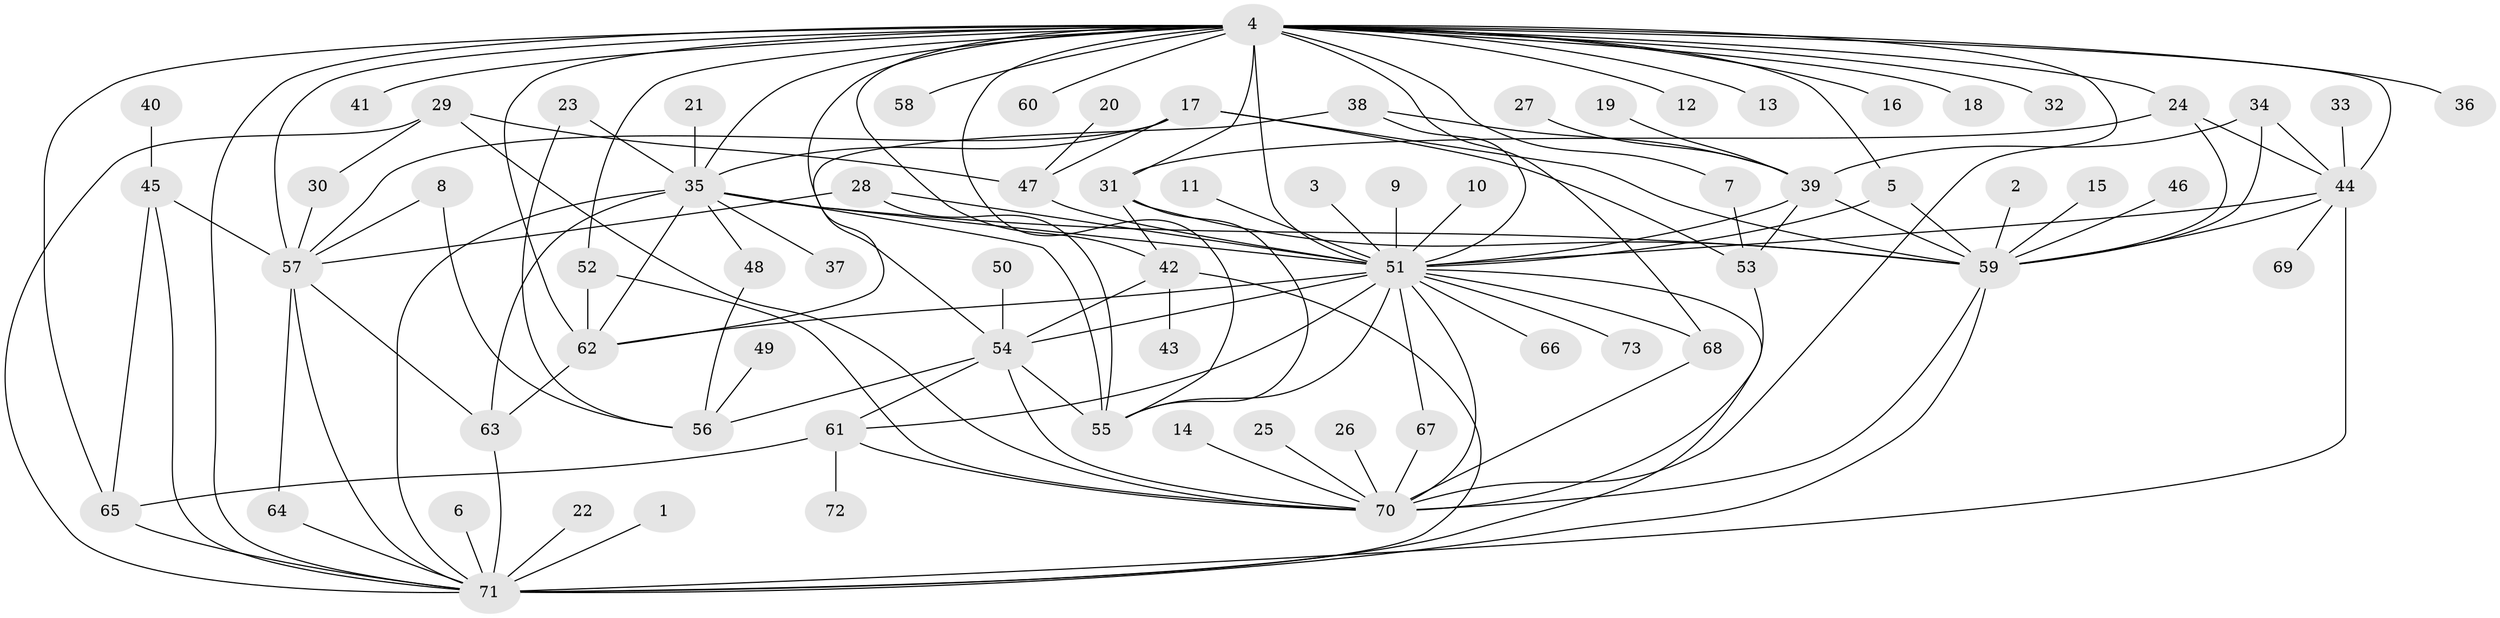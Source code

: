 // original degree distribution, {27: 0.006993006993006993, 7: 0.02097902097902098, 15: 0.006993006993006993, 26: 0.006993006993006993, 12: 0.006993006993006993, 1: 0.4405594405594406, 2: 0.20279720279720279, 6: 0.055944055944055944, 13: 0.006993006993006993, 10: 0.006993006993006993, 16: 0.006993006993006993, 3: 0.09090909090909091, 9: 0.006993006993006993, 4: 0.09090909090909091, 5: 0.03496503496503497, 8: 0.006993006993006993}
// Generated by graph-tools (version 1.1) at 2025/26/03/09/25 03:26:05]
// undirected, 73 vertices, 133 edges
graph export_dot {
graph [start="1"]
  node [color=gray90,style=filled];
  1;
  2;
  3;
  4;
  5;
  6;
  7;
  8;
  9;
  10;
  11;
  12;
  13;
  14;
  15;
  16;
  17;
  18;
  19;
  20;
  21;
  22;
  23;
  24;
  25;
  26;
  27;
  28;
  29;
  30;
  31;
  32;
  33;
  34;
  35;
  36;
  37;
  38;
  39;
  40;
  41;
  42;
  43;
  44;
  45;
  46;
  47;
  48;
  49;
  50;
  51;
  52;
  53;
  54;
  55;
  56;
  57;
  58;
  59;
  60;
  61;
  62;
  63;
  64;
  65;
  66;
  67;
  68;
  69;
  70;
  71;
  72;
  73;
  1 -- 71 [weight=1.0];
  2 -- 59 [weight=1.0];
  3 -- 51 [weight=1.0];
  4 -- 5 [weight=1.0];
  4 -- 7 [weight=1.0];
  4 -- 12 [weight=1.0];
  4 -- 13 [weight=1.0];
  4 -- 16 [weight=1.0];
  4 -- 18 [weight=1.0];
  4 -- 24 [weight=1.0];
  4 -- 31 [weight=1.0];
  4 -- 32 [weight=1.0];
  4 -- 35 [weight=1.0];
  4 -- 36 [weight=1.0];
  4 -- 41 [weight=1.0];
  4 -- 42 [weight=1.0];
  4 -- 44 [weight=2.0];
  4 -- 51 [weight=1.0];
  4 -- 52 [weight=1.0];
  4 -- 54 [weight=1.0];
  4 -- 55 [weight=1.0];
  4 -- 57 [weight=3.0];
  4 -- 58 [weight=1.0];
  4 -- 60 [weight=1.0];
  4 -- 62 [weight=2.0];
  4 -- 65 [weight=1.0];
  4 -- 68 [weight=1.0];
  4 -- 70 [weight=2.0];
  4 -- 71 [weight=1.0];
  5 -- 51 [weight=1.0];
  5 -- 59 [weight=1.0];
  6 -- 71 [weight=1.0];
  7 -- 53 [weight=1.0];
  8 -- 56 [weight=1.0];
  8 -- 57 [weight=1.0];
  9 -- 51 [weight=2.0];
  10 -- 51 [weight=1.0];
  11 -- 51 [weight=1.0];
  14 -- 70 [weight=1.0];
  15 -- 59 [weight=1.0];
  17 -- 35 [weight=1.0];
  17 -- 47 [weight=1.0];
  17 -- 53 [weight=1.0];
  17 -- 57 [weight=1.0];
  17 -- 59 [weight=1.0];
  19 -- 39 [weight=1.0];
  20 -- 47 [weight=1.0];
  21 -- 35 [weight=1.0];
  22 -- 71 [weight=1.0];
  23 -- 35 [weight=1.0];
  23 -- 56 [weight=1.0];
  24 -- 31 [weight=1.0];
  24 -- 44 [weight=1.0];
  24 -- 59 [weight=1.0];
  25 -- 70 [weight=1.0];
  26 -- 70 [weight=1.0];
  27 -- 39 [weight=1.0];
  28 -- 51 [weight=1.0];
  28 -- 55 [weight=1.0];
  28 -- 57 [weight=1.0];
  29 -- 30 [weight=1.0];
  29 -- 47 [weight=1.0];
  29 -- 70 [weight=1.0];
  29 -- 71 [weight=1.0];
  30 -- 57 [weight=1.0];
  31 -- 42 [weight=1.0];
  31 -- 55 [weight=1.0];
  31 -- 59 [weight=1.0];
  33 -- 44 [weight=1.0];
  34 -- 39 [weight=1.0];
  34 -- 44 [weight=1.0];
  34 -- 59 [weight=2.0];
  35 -- 37 [weight=1.0];
  35 -- 48 [weight=3.0];
  35 -- 51 [weight=1.0];
  35 -- 55 [weight=1.0];
  35 -- 59 [weight=1.0];
  35 -- 62 [weight=1.0];
  35 -- 63 [weight=1.0];
  35 -- 71 [weight=1.0];
  38 -- 39 [weight=1.0];
  38 -- 51 [weight=2.0];
  38 -- 62 [weight=1.0];
  39 -- 51 [weight=1.0];
  39 -- 53 [weight=1.0];
  39 -- 59 [weight=1.0];
  40 -- 45 [weight=1.0];
  42 -- 43 [weight=1.0];
  42 -- 54 [weight=1.0];
  42 -- 71 [weight=1.0];
  44 -- 51 [weight=3.0];
  44 -- 59 [weight=1.0];
  44 -- 69 [weight=1.0];
  44 -- 71 [weight=1.0];
  45 -- 57 [weight=1.0];
  45 -- 65 [weight=1.0];
  45 -- 71 [weight=1.0];
  46 -- 59 [weight=1.0];
  47 -- 51 [weight=1.0];
  48 -- 56 [weight=1.0];
  49 -- 56 [weight=1.0];
  50 -- 54 [weight=1.0];
  51 -- 54 [weight=1.0];
  51 -- 55 [weight=2.0];
  51 -- 61 [weight=3.0];
  51 -- 62 [weight=1.0];
  51 -- 66 [weight=1.0];
  51 -- 67 [weight=1.0];
  51 -- 68 [weight=1.0];
  51 -- 70 [weight=1.0];
  51 -- 71 [weight=1.0];
  51 -- 73 [weight=1.0];
  52 -- 62 [weight=1.0];
  52 -- 70 [weight=1.0];
  53 -- 70 [weight=1.0];
  54 -- 55 [weight=1.0];
  54 -- 56 [weight=1.0];
  54 -- 61 [weight=1.0];
  54 -- 70 [weight=1.0];
  57 -- 63 [weight=1.0];
  57 -- 64 [weight=1.0];
  57 -- 71 [weight=1.0];
  59 -- 70 [weight=1.0];
  59 -- 71 [weight=2.0];
  61 -- 65 [weight=1.0];
  61 -- 70 [weight=1.0];
  61 -- 72 [weight=1.0];
  62 -- 63 [weight=1.0];
  63 -- 71 [weight=1.0];
  64 -- 71 [weight=1.0];
  65 -- 71 [weight=1.0];
  67 -- 70 [weight=1.0];
  68 -- 70 [weight=1.0];
}
